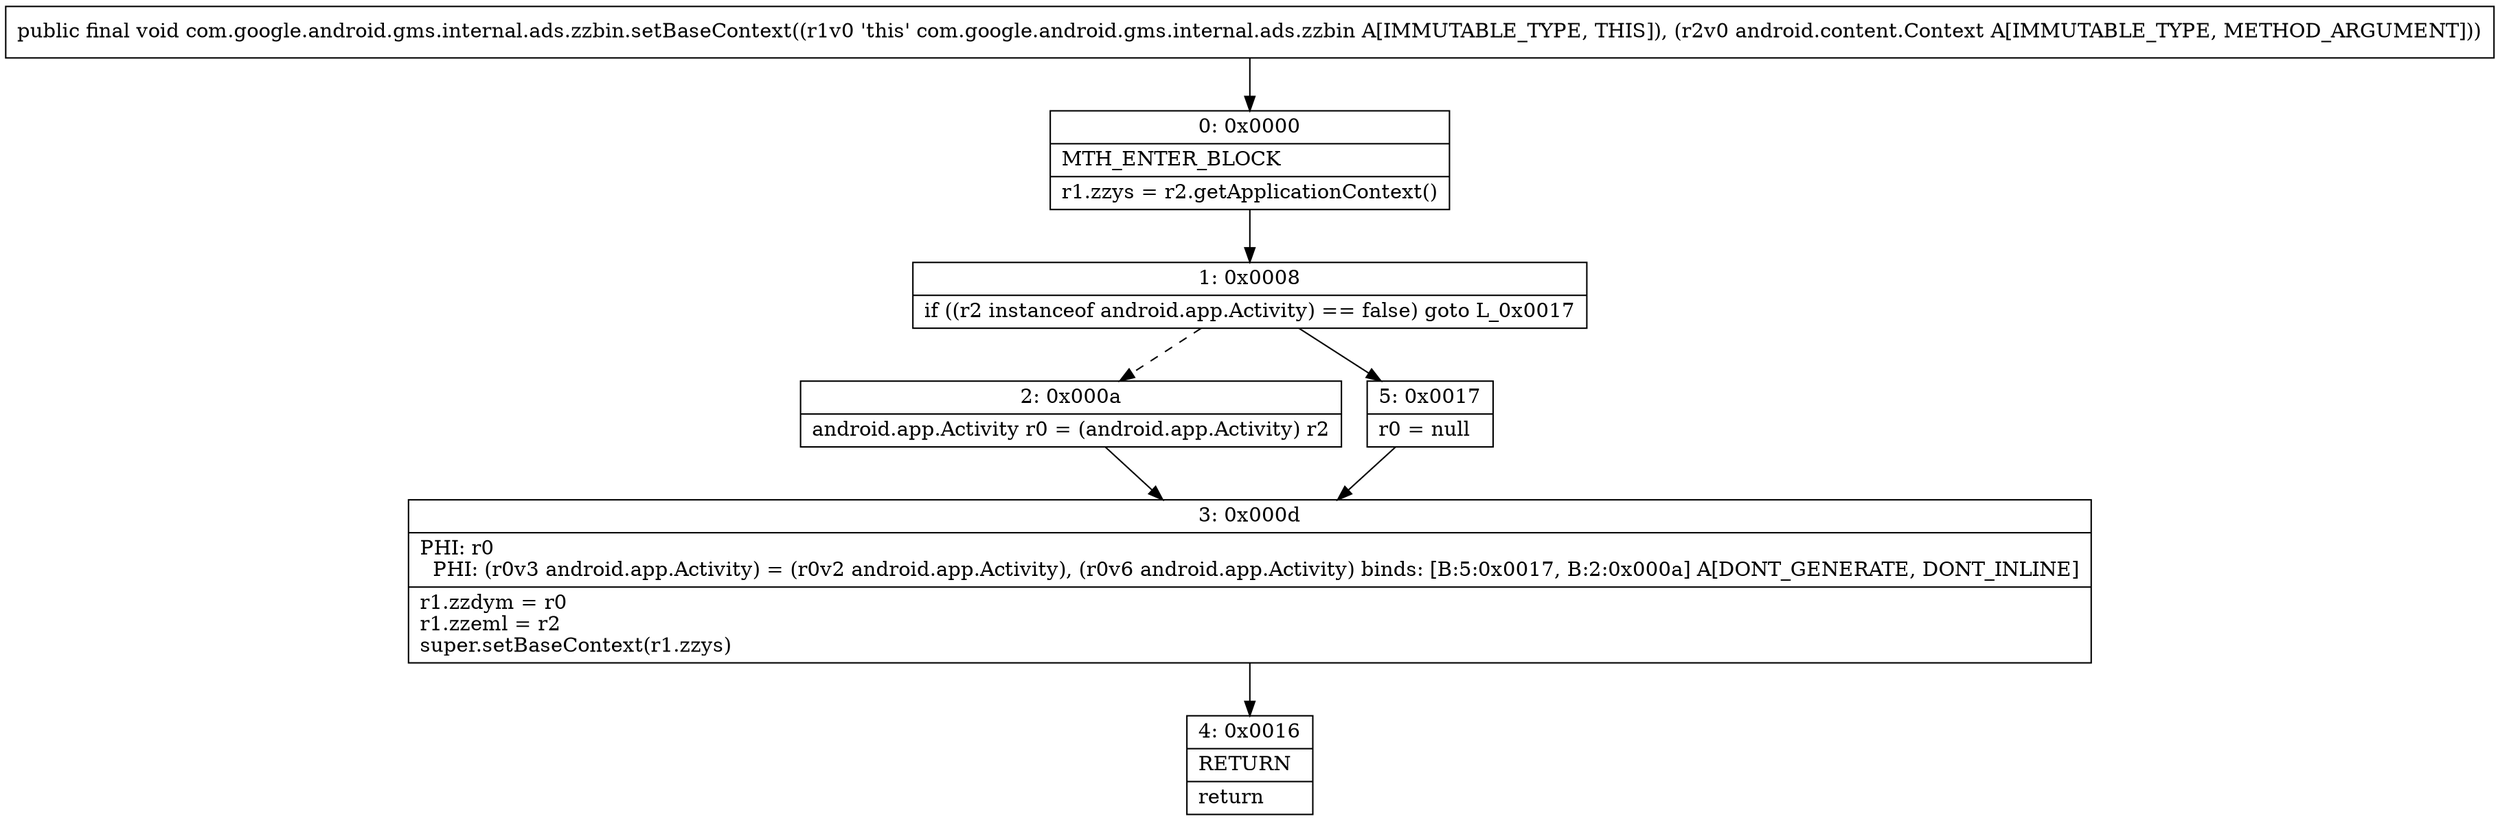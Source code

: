 digraph "CFG forcom.google.android.gms.internal.ads.zzbin.setBaseContext(Landroid\/content\/Context;)V" {
Node_0 [shape=record,label="{0\:\ 0x0000|MTH_ENTER_BLOCK\l|r1.zzys = r2.getApplicationContext()\l}"];
Node_1 [shape=record,label="{1\:\ 0x0008|if ((r2 instanceof android.app.Activity) == false) goto L_0x0017\l}"];
Node_2 [shape=record,label="{2\:\ 0x000a|android.app.Activity r0 = (android.app.Activity) r2\l}"];
Node_3 [shape=record,label="{3\:\ 0x000d|PHI: r0 \l  PHI: (r0v3 android.app.Activity) = (r0v2 android.app.Activity), (r0v6 android.app.Activity) binds: [B:5:0x0017, B:2:0x000a] A[DONT_GENERATE, DONT_INLINE]\l|r1.zzdym = r0\lr1.zzeml = r2\lsuper.setBaseContext(r1.zzys)\l}"];
Node_4 [shape=record,label="{4\:\ 0x0016|RETURN\l|return\l}"];
Node_5 [shape=record,label="{5\:\ 0x0017|r0 = null\l}"];
MethodNode[shape=record,label="{public final void com.google.android.gms.internal.ads.zzbin.setBaseContext((r1v0 'this' com.google.android.gms.internal.ads.zzbin A[IMMUTABLE_TYPE, THIS]), (r2v0 android.content.Context A[IMMUTABLE_TYPE, METHOD_ARGUMENT])) }"];
MethodNode -> Node_0;
Node_0 -> Node_1;
Node_1 -> Node_2[style=dashed];
Node_1 -> Node_5;
Node_2 -> Node_3;
Node_3 -> Node_4;
Node_5 -> Node_3;
}

